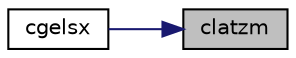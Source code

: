 digraph "clatzm"
{
 // LATEX_PDF_SIZE
  edge [fontname="Helvetica",fontsize="10",labelfontname="Helvetica",labelfontsize="10"];
  node [fontname="Helvetica",fontsize="10",shape=record];
  rankdir="RL";
  Node1 [label="clatzm",height=0.2,width=0.4,color="black", fillcolor="grey75", style="filled", fontcolor="black",tooltip="CLATZM"];
  Node1 -> Node2 [dir="back",color="midnightblue",fontsize="10",style="solid",fontname="Helvetica"];
  Node2 [label="cgelsx",height=0.2,width=0.4,color="black", fillcolor="white", style="filled",URL="$cgelsx_8f.html#a3c220cf53bd0e63da90633205a6b1db2",tooltip="CGELSX solves overdetermined or underdetermined systems for GE matrices"];
}
